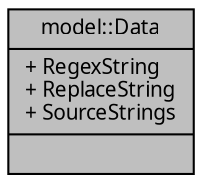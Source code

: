 digraph "model::Data"
{
 // INTERACTIVE_SVG=YES
  edge [fontname="Verdana",fontsize="10",labelfontname="Verdana",labelfontsize="10"];
  node [fontname="Verdana",fontsize="10",shape=record];
  Node1 [label="{model::Data\n|+ RegexString\l+ ReplaceString\l+ SourceStrings\l|}",height=0.2,width=0.4,color="black", fillcolor="grey75", style="filled", fontcolor="black"];
}

